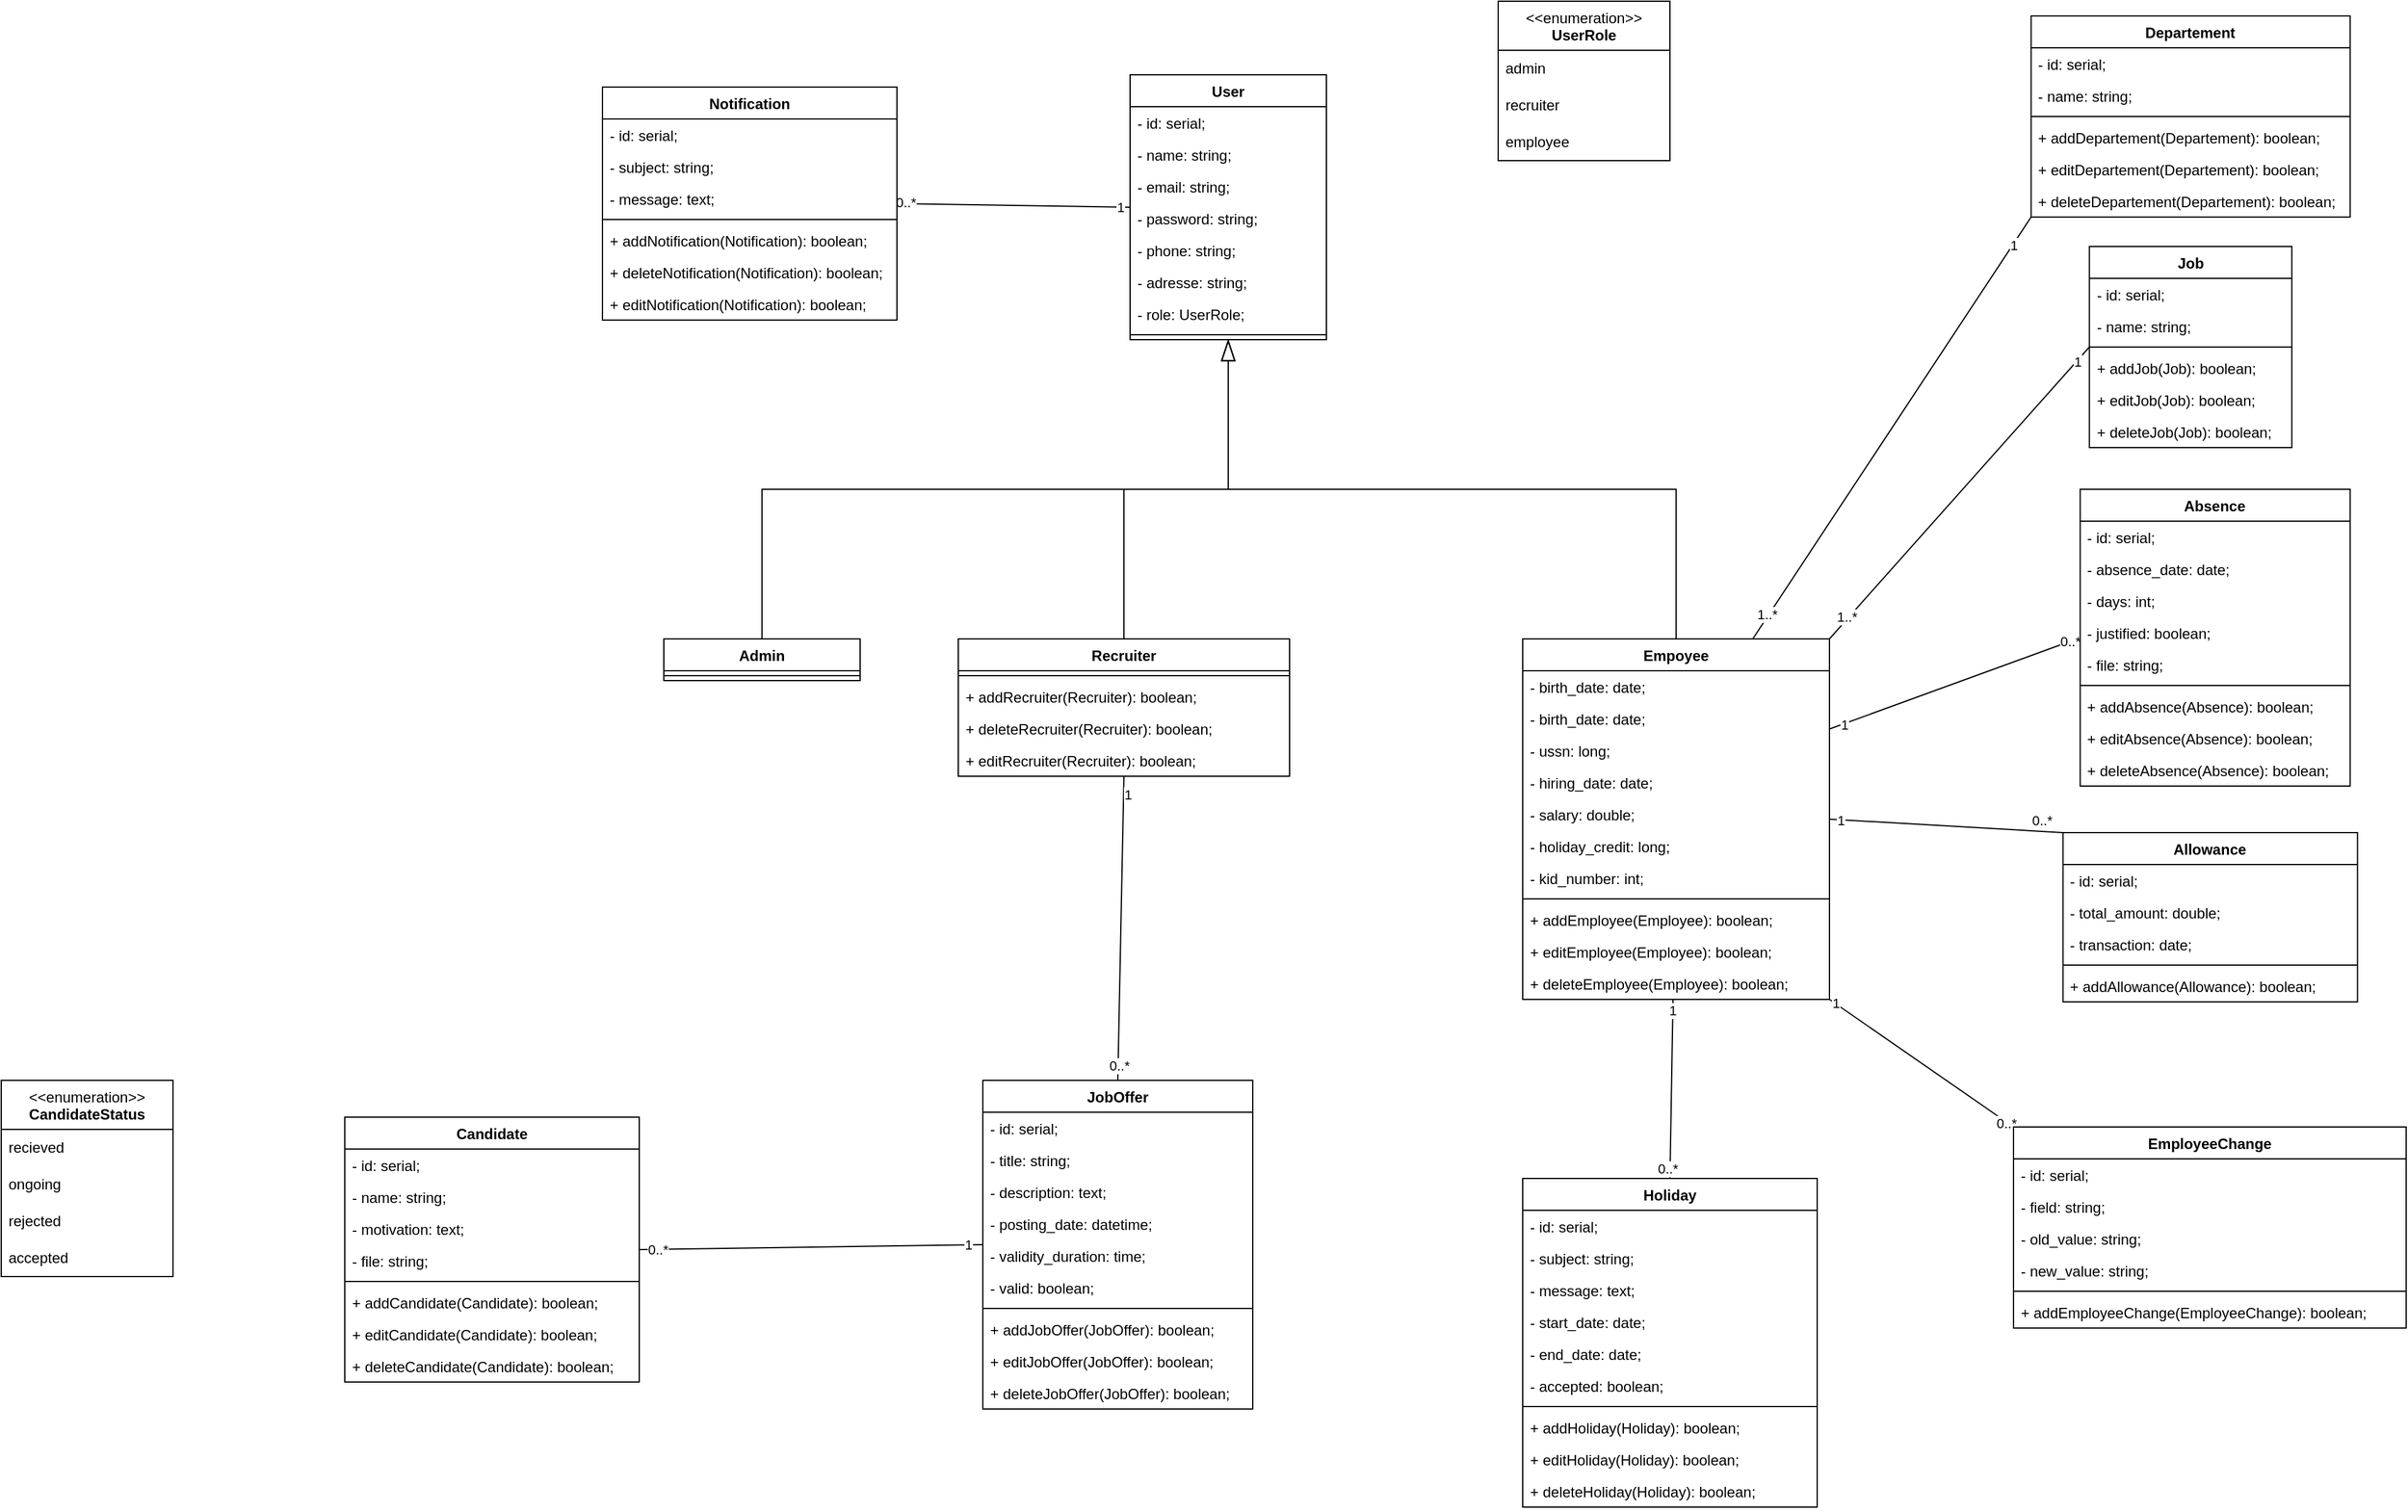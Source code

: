 <mxfile version="24.7.8">
  <diagram id="9-mw-g3pL5hfVhoGyRhZ" name="class">
    <mxGraphModel dx="1877" dy="1790" grid="1" gridSize="10" guides="1" tooltips="1" connect="1" arrows="1" fold="1" page="1" pageScale="1" pageWidth="827" pageHeight="1169" math="0" shadow="0">
      <root>
        <mxCell id="0" />
        <mxCell id="1" parent="0" />
        <mxCell id="aqcplZE7zvFjY9ZqWz8r-35" style="edgeStyle=elbowEdgeStyle;rounded=0;orthogonalLoop=1;jettySize=auto;html=1;exitX=0.5;exitY=0;exitDx=0;exitDy=0;entryX=0.5;entryY=1;entryDx=0;entryDy=0;endArrow=blockThin;endFill=0;endSize=15;elbow=vertical;" parent="1" source="KIa14aP_HqWn0vMDilC4-1" target="aqcplZE7zvFjY9ZqWz8r-14" edge="1">
          <mxGeometry relative="1" as="geometry" />
        </mxCell>
        <mxCell id="KIa14aP_HqWn0vMDilC4-1" value="Empoyee" style="swimlane;fontStyle=1;align=center;verticalAlign=top;childLayout=stackLayout;horizontal=1;startSize=26;horizontalStack=0;resizeParent=1;resizeParentMax=0;resizeLast=0;collapsible=1;marginBottom=0;whiteSpace=wrap;html=1;" parent="1" vertex="1">
          <mxGeometry x="720" y="-520" width="250" height="294" as="geometry">
            <mxRectangle x="720" y="-520" width="90" height="30" as="alternateBounds" />
          </mxGeometry>
        </mxCell>
        <mxCell id="LR7QgMAPZKnLmD0qDS0B-8" value="- birth_date: date;" style="text;strokeColor=none;fillColor=none;align=left;verticalAlign=top;spacingLeft=4;spacingRight=4;overflow=hidden;rotatable=0;points=[[0,0.5],[1,0.5]];portConstraint=eastwest;whiteSpace=wrap;html=1;" parent="KIa14aP_HqWn0vMDilC4-1" vertex="1">
          <mxGeometry y="26" width="250" height="26" as="geometry" />
        </mxCell>
        <mxCell id="aqcplZE7zvFjY9ZqWz8r-60" value="- birth_date: date;" style="text;strokeColor=none;fillColor=none;align=left;verticalAlign=top;spacingLeft=4;spacingRight=4;overflow=hidden;rotatable=0;points=[[0,0.5],[1,0.5]];portConstraint=eastwest;whiteSpace=wrap;html=1;" parent="KIa14aP_HqWn0vMDilC4-1" vertex="1">
          <mxGeometry y="52" width="250" height="26" as="geometry" />
        </mxCell>
        <mxCell id="aqcplZE7zvFjY9ZqWz8r-61" value="- ussn: long;" style="text;strokeColor=none;fillColor=none;align=left;verticalAlign=top;spacingLeft=4;spacingRight=4;overflow=hidden;rotatable=0;points=[[0,0.5],[1,0.5]];portConstraint=eastwest;whiteSpace=wrap;html=1;" parent="KIa14aP_HqWn0vMDilC4-1" vertex="1">
          <mxGeometry y="78" width="250" height="26" as="geometry" />
        </mxCell>
        <mxCell id="aqcplZE7zvFjY9ZqWz8r-62" value="- hiring_date: date;" style="text;strokeColor=none;fillColor=none;align=left;verticalAlign=top;spacingLeft=4;spacingRight=4;overflow=hidden;rotatable=0;points=[[0,0.5],[1,0.5]];portConstraint=eastwest;whiteSpace=wrap;html=1;" parent="KIa14aP_HqWn0vMDilC4-1" vertex="1">
          <mxGeometry y="104" width="250" height="26" as="geometry" />
        </mxCell>
        <mxCell id="aqcplZE7zvFjY9ZqWz8r-86" value="- salary: double;" style="text;strokeColor=none;fillColor=none;align=left;verticalAlign=top;spacingLeft=4;spacingRight=4;overflow=hidden;rotatable=0;points=[[0,0.5],[1,0.5]];portConstraint=eastwest;whiteSpace=wrap;html=1;" parent="KIa14aP_HqWn0vMDilC4-1" vertex="1">
          <mxGeometry y="130" width="250" height="26" as="geometry" />
        </mxCell>
        <mxCell id="aqcplZE7zvFjY9ZqWz8r-113" value="- holiday_credit: long;" style="text;strokeColor=none;fillColor=none;align=left;verticalAlign=top;spacingLeft=4;spacingRight=4;overflow=hidden;rotatable=0;points=[[0,0.5],[1,0.5]];portConstraint=eastwest;whiteSpace=wrap;html=1;" parent="KIa14aP_HqWn0vMDilC4-1" vertex="1">
          <mxGeometry y="156" width="250" height="26" as="geometry" />
        </mxCell>
        <mxCell id="aqcplZE7zvFjY9ZqWz8r-87" value="- kid_number: int;" style="text;strokeColor=none;fillColor=none;align=left;verticalAlign=top;spacingLeft=4;spacingRight=4;overflow=hidden;rotatable=0;points=[[0,0.5],[1,0.5]];portConstraint=eastwest;whiteSpace=wrap;html=1;" parent="KIa14aP_HqWn0vMDilC4-1" vertex="1">
          <mxGeometry y="182" width="250" height="26" as="geometry" />
        </mxCell>
        <mxCell id="KIa14aP_HqWn0vMDilC4-3" value="" style="line;strokeWidth=1;fillColor=none;align=left;verticalAlign=middle;spacingTop=-1;spacingLeft=3;spacingRight=3;rotatable=0;labelPosition=right;points=[];portConstraint=eastwest;strokeColor=inherit;" parent="KIa14aP_HqWn0vMDilC4-1" vertex="1">
          <mxGeometry y="208" width="250" height="8" as="geometry" />
        </mxCell>
        <mxCell id="KIa14aP_HqWn0vMDilC4-4" value="+ addEmployee(Employee): boolean;" style="text;strokeColor=none;fillColor=none;align=left;verticalAlign=top;spacingLeft=4;spacingRight=4;overflow=hidden;rotatable=0;points=[[0,0.5],[1,0.5]];portConstraint=eastwest;whiteSpace=wrap;html=1;" parent="KIa14aP_HqWn0vMDilC4-1" vertex="1">
          <mxGeometry y="216" width="250" height="26" as="geometry" />
        </mxCell>
        <mxCell id="KIa14aP_HqWn0vMDilC4-17" value="+ editEmployee(Employee): boolean;" style="text;strokeColor=none;fillColor=none;align=left;verticalAlign=top;spacingLeft=4;spacingRight=4;overflow=hidden;rotatable=0;points=[[0,0.5],[1,0.5]];portConstraint=eastwest;whiteSpace=wrap;html=1;" parent="KIa14aP_HqWn0vMDilC4-1" vertex="1">
          <mxGeometry y="242" width="250" height="26" as="geometry" />
        </mxCell>
        <mxCell id="KIa14aP_HqWn0vMDilC4-18" value="+ deleteEmployee(Employee): boolean;" style="text;strokeColor=none;fillColor=none;align=left;verticalAlign=top;spacingLeft=4;spacingRight=4;overflow=hidden;rotatable=0;points=[[0,0.5],[1,0.5]];portConstraint=eastwest;whiteSpace=wrap;html=1;" parent="KIa14aP_HqWn0vMDilC4-1" vertex="1">
          <mxGeometry y="268" width="250" height="26" as="geometry" />
        </mxCell>
        <mxCell id="KIa14aP_HqWn0vMDilC4-21" style="rounded=0;orthogonalLoop=1;jettySize=auto;html=1;exitX=0;exitY=0.5;exitDx=0;exitDy=0;entryX=1;entryY=0;entryDx=0;entryDy=0;endArrow=none;endFill=0;" parent="1" source="KIa14aP_HqWn0vMDilC4-5" target="KIa14aP_HqWn0vMDilC4-1" edge="1">
          <mxGeometry relative="1" as="geometry" />
        </mxCell>
        <mxCell id="KIa14aP_HqWn0vMDilC4-27" value="1" style="edgeLabel;html=1;align=center;verticalAlign=middle;resizable=0;points=[];" parent="KIa14aP_HqWn0vMDilC4-21" vertex="1" connectable="0">
          <mxGeometry x="-0.902" relative="1" as="geometry">
            <mxPoint as="offset" />
          </mxGeometry>
        </mxCell>
        <mxCell id="KIa14aP_HqWn0vMDilC4-28" value="1..*" style="edgeLabel;html=1;align=center;verticalAlign=middle;resizable=0;points=[];" parent="KIa14aP_HqWn0vMDilC4-21" vertex="1" connectable="0">
          <mxGeometry x="0.856" y="-2" relative="1" as="geometry">
            <mxPoint as="offset" />
          </mxGeometry>
        </mxCell>
        <mxCell id="KIa14aP_HqWn0vMDilC4-5" value="Job" style="swimlane;fontStyle=1;align=center;verticalAlign=top;childLayout=stackLayout;horizontal=1;startSize=26;horizontalStack=0;resizeParent=1;resizeParentMax=0;resizeLast=0;collapsible=1;marginBottom=0;whiteSpace=wrap;html=1;" parent="1" vertex="1">
          <mxGeometry x="1181.83" y="-840" width="165" height="164" as="geometry">
            <mxRectangle x="1181.83" y="-748" width="60" height="30" as="alternateBounds" />
          </mxGeometry>
        </mxCell>
        <mxCell id="KIa14aP_HqWn0vMDilC4-6" value="- id: serial;" style="text;strokeColor=none;fillColor=none;align=left;verticalAlign=top;spacingLeft=4;spacingRight=4;overflow=hidden;rotatable=0;points=[[0,0.5],[1,0.5]];portConstraint=eastwest;whiteSpace=wrap;html=1;" parent="KIa14aP_HqWn0vMDilC4-5" vertex="1">
          <mxGeometry y="26" width="165" height="26" as="geometry" />
        </mxCell>
        <mxCell id="KIa14aP_HqWn0vMDilC4-16" value="- name: string;" style="text;strokeColor=none;fillColor=none;align=left;verticalAlign=top;spacingLeft=4;spacingRight=4;overflow=hidden;rotatable=0;points=[[0,0.5],[1,0.5]];portConstraint=eastwest;whiteSpace=wrap;html=1;" parent="KIa14aP_HqWn0vMDilC4-5" vertex="1">
          <mxGeometry y="52" width="165" height="26" as="geometry" />
        </mxCell>
        <mxCell id="KIa14aP_HqWn0vMDilC4-7" value="" style="line;strokeWidth=1;fillColor=none;align=left;verticalAlign=middle;spacingTop=-1;spacingLeft=3;spacingRight=3;rotatable=0;labelPosition=right;points=[];portConstraint=eastwest;strokeColor=inherit;" parent="KIa14aP_HqWn0vMDilC4-5" vertex="1">
          <mxGeometry y="78" width="165" height="8" as="geometry" />
        </mxCell>
        <mxCell id="aqcplZE7zvFjY9ZqWz8r-71" value="+ addJob(Job): boolean;" style="text;strokeColor=none;fillColor=none;align=left;verticalAlign=top;spacingLeft=4;spacingRight=4;overflow=hidden;rotatable=0;points=[[0,0.5],[1,0.5]];portConstraint=eastwest;whiteSpace=wrap;html=1;" parent="KIa14aP_HqWn0vMDilC4-5" vertex="1">
          <mxGeometry y="86" width="165" height="26" as="geometry" />
        </mxCell>
        <mxCell id="aqcplZE7zvFjY9ZqWz8r-72" value="+ editJob(Job): boolean;" style="text;strokeColor=none;fillColor=none;align=left;verticalAlign=top;spacingLeft=4;spacingRight=4;overflow=hidden;rotatable=0;points=[[0,0.5],[1,0.5]];portConstraint=eastwest;whiteSpace=wrap;html=1;" parent="KIa14aP_HqWn0vMDilC4-5" vertex="1">
          <mxGeometry y="112" width="165" height="26" as="geometry" />
        </mxCell>
        <mxCell id="aqcplZE7zvFjY9ZqWz8r-73" value="+ deleteJob(Job): boolean;" style="text;strokeColor=none;fillColor=none;align=left;verticalAlign=top;spacingLeft=4;spacingRight=4;overflow=hidden;rotatable=0;points=[[0,0.5],[1,0.5]];portConstraint=eastwest;whiteSpace=wrap;html=1;" parent="KIa14aP_HqWn0vMDilC4-5" vertex="1">
          <mxGeometry y="138" width="165" height="26" as="geometry" />
        </mxCell>
        <mxCell id="KIa14aP_HqWn0vMDilC4-19" style="rounded=0;orthogonalLoop=1;jettySize=auto;html=1;exitX=0;exitY=1;exitDx=0;exitDy=0;entryX=0.75;entryY=0;entryDx=0;entryDy=0;endArrow=none;endFill=0;" parent="1" source="KIa14aP_HqWn0vMDilC4-9" target="KIa14aP_HqWn0vMDilC4-1" edge="1">
          <mxGeometry relative="1" as="geometry" />
        </mxCell>
        <mxCell id="KIa14aP_HqWn0vMDilC4-25" value="1" style="edgeLabel;html=1;align=center;verticalAlign=middle;resizable=0;points=[];" parent="KIa14aP_HqWn0vMDilC4-19" vertex="1" connectable="0">
          <mxGeometry x="-0.871" y="1" relative="1" as="geometry">
            <mxPoint x="-1" as="offset" />
          </mxGeometry>
        </mxCell>
        <mxCell id="KIa14aP_HqWn0vMDilC4-26" value="1..*" style="edgeLabel;html=1;align=center;verticalAlign=middle;resizable=0;points=[];" parent="KIa14aP_HqWn0vMDilC4-19" vertex="1" connectable="0">
          <mxGeometry x="0.885" y="-2" relative="1" as="geometry">
            <mxPoint y="1" as="offset" />
          </mxGeometry>
        </mxCell>
        <mxCell id="KIa14aP_HqWn0vMDilC4-9" value="Departement" style="swimlane;fontStyle=1;align=center;verticalAlign=top;childLayout=stackLayout;horizontal=1;startSize=26;horizontalStack=0;resizeParent=1;resizeParentMax=0;resizeLast=0;collapsible=1;marginBottom=0;whiteSpace=wrap;html=1;" parent="1" vertex="1">
          <mxGeometry x="1134.33" y="-1028" width="260" height="164" as="geometry">
            <mxRectangle x="1134.33" y="-1028" width="110" height="30" as="alternateBounds" />
          </mxGeometry>
        </mxCell>
        <mxCell id="KIa14aP_HqWn0vMDilC4-10" value="- id: serial;" style="text;strokeColor=none;fillColor=none;align=left;verticalAlign=top;spacingLeft=4;spacingRight=4;overflow=hidden;rotatable=0;points=[[0,0.5],[1,0.5]];portConstraint=eastwest;whiteSpace=wrap;html=1;" parent="KIa14aP_HqWn0vMDilC4-9" vertex="1">
          <mxGeometry y="26" width="260" height="26" as="geometry" />
        </mxCell>
        <mxCell id="KIa14aP_HqWn0vMDilC4-15" value="- name: string;" style="text;strokeColor=none;fillColor=none;align=left;verticalAlign=top;spacingLeft=4;spacingRight=4;overflow=hidden;rotatable=0;points=[[0,0.5],[1,0.5]];portConstraint=eastwest;whiteSpace=wrap;html=1;" parent="KIa14aP_HqWn0vMDilC4-9" vertex="1">
          <mxGeometry y="52" width="260" height="26" as="geometry" />
        </mxCell>
        <mxCell id="KIa14aP_HqWn0vMDilC4-11" value="" style="line;strokeWidth=1;fillColor=none;align=left;verticalAlign=middle;spacingTop=-1;spacingLeft=3;spacingRight=3;rotatable=0;labelPosition=right;points=[];portConstraint=eastwest;strokeColor=inherit;" parent="KIa14aP_HqWn0vMDilC4-9" vertex="1">
          <mxGeometry y="78" width="260" height="8" as="geometry" />
        </mxCell>
        <mxCell id="aqcplZE7zvFjY9ZqWz8r-68" value="+ addDepartement(Departement): boolean;" style="text;strokeColor=none;fillColor=none;align=left;verticalAlign=top;spacingLeft=4;spacingRight=4;overflow=hidden;rotatable=0;points=[[0,0.5],[1,0.5]];portConstraint=eastwest;whiteSpace=wrap;html=1;" parent="KIa14aP_HqWn0vMDilC4-9" vertex="1">
          <mxGeometry y="86" width="260" height="26" as="geometry" />
        </mxCell>
        <mxCell id="aqcplZE7zvFjY9ZqWz8r-69" value="+ editDepartement(Departement): boolean;" style="text;strokeColor=none;fillColor=none;align=left;verticalAlign=top;spacingLeft=4;spacingRight=4;overflow=hidden;rotatable=0;points=[[0,0.5],[1,0.5]];portConstraint=eastwest;whiteSpace=wrap;html=1;" parent="KIa14aP_HqWn0vMDilC4-9" vertex="1">
          <mxGeometry y="112" width="260" height="26" as="geometry" />
        </mxCell>
        <mxCell id="aqcplZE7zvFjY9ZqWz8r-70" value="+ deleteDepartement(Departement): boolean;" style="text;strokeColor=none;fillColor=none;align=left;verticalAlign=top;spacingLeft=4;spacingRight=4;overflow=hidden;rotatable=0;points=[[0,0.5],[1,0.5]];portConstraint=eastwest;whiteSpace=wrap;html=1;" parent="KIa14aP_HqWn0vMDilC4-9" vertex="1">
          <mxGeometry y="138" width="260" height="26" as="geometry" />
        </mxCell>
        <mxCell id="aqcplZE7zvFjY9ZqWz8r-14" value="User" style="swimlane;fontStyle=1;align=center;verticalAlign=top;childLayout=stackLayout;horizontal=1;startSize=26;horizontalStack=0;resizeParent=1;resizeParentMax=0;resizeLast=0;collapsible=1;marginBottom=0;whiteSpace=wrap;html=1;" parent="1" vertex="1">
          <mxGeometry x="400" y="-980" width="160" height="216" as="geometry">
            <mxRectangle x="400" y="-980" width="70" height="30" as="alternateBounds" />
          </mxGeometry>
        </mxCell>
        <mxCell id="aqcplZE7zvFjY9ZqWz8r-15" value="- id: serial;" style="text;strokeColor=none;fillColor=none;align=left;verticalAlign=top;spacingLeft=4;spacingRight=4;overflow=hidden;rotatable=0;points=[[0,0.5],[1,0.5]];portConstraint=eastwest;whiteSpace=wrap;html=1;" parent="aqcplZE7zvFjY9ZqWz8r-14" vertex="1">
          <mxGeometry y="26" width="160" height="26" as="geometry" />
        </mxCell>
        <mxCell id="aqcplZE7zvFjY9ZqWz8r-18" value="- name: string;" style="text;strokeColor=none;fillColor=none;align=left;verticalAlign=top;spacingLeft=4;spacingRight=4;overflow=hidden;rotatable=0;points=[[0,0.5],[1,0.5]];portConstraint=eastwest;whiteSpace=wrap;html=1;" parent="aqcplZE7zvFjY9ZqWz8r-14" vertex="1">
          <mxGeometry y="52" width="160" height="26" as="geometry" />
        </mxCell>
        <mxCell id="aqcplZE7zvFjY9ZqWz8r-19" value="- email: string;" style="text;strokeColor=none;fillColor=none;align=left;verticalAlign=top;spacingLeft=4;spacingRight=4;overflow=hidden;rotatable=0;points=[[0,0.5],[1,0.5]];portConstraint=eastwest;whiteSpace=wrap;html=1;" parent="aqcplZE7zvFjY9ZqWz8r-14" vertex="1">
          <mxGeometry y="78" width="160" height="26" as="geometry" />
        </mxCell>
        <mxCell id="aqcplZE7zvFjY9ZqWz8r-20" value="- password: string;" style="text;strokeColor=none;fillColor=none;align=left;verticalAlign=top;spacingLeft=4;spacingRight=4;overflow=hidden;rotatable=0;points=[[0,0.5],[1,0.5]];portConstraint=eastwest;whiteSpace=wrap;html=1;" parent="aqcplZE7zvFjY9ZqWz8r-14" vertex="1">
          <mxGeometry y="104" width="160" height="26" as="geometry" />
        </mxCell>
        <mxCell id="aqcplZE7zvFjY9ZqWz8r-21" value="- phone: string;" style="text;strokeColor=none;fillColor=none;align=left;verticalAlign=top;spacingLeft=4;spacingRight=4;overflow=hidden;rotatable=0;points=[[0,0.5],[1,0.5]];portConstraint=eastwest;whiteSpace=wrap;html=1;" parent="aqcplZE7zvFjY9ZqWz8r-14" vertex="1">
          <mxGeometry y="130" width="160" height="26" as="geometry" />
        </mxCell>
        <mxCell id="aqcplZE7zvFjY9ZqWz8r-22" value="- adresse: string;" style="text;strokeColor=none;fillColor=none;align=left;verticalAlign=top;spacingLeft=4;spacingRight=4;overflow=hidden;rotatable=0;points=[[0,0.5],[1,0.5]];portConstraint=eastwest;whiteSpace=wrap;html=1;" parent="aqcplZE7zvFjY9ZqWz8r-14" vertex="1">
          <mxGeometry y="156" width="160" height="26" as="geometry" />
        </mxCell>
        <mxCell id="aqcplZE7zvFjY9ZqWz8r-96" value="- role: UserRole;" style="text;strokeColor=none;fillColor=none;align=left;verticalAlign=top;spacingLeft=4;spacingRight=4;overflow=hidden;rotatable=0;points=[[0,0.5],[1,0.5]];portConstraint=eastwest;whiteSpace=wrap;html=1;" parent="aqcplZE7zvFjY9ZqWz8r-14" vertex="1">
          <mxGeometry y="182" width="160" height="26" as="geometry" />
        </mxCell>
        <mxCell id="aqcplZE7zvFjY9ZqWz8r-16" value="" style="line;strokeWidth=1;fillColor=none;align=left;verticalAlign=middle;spacingTop=-1;spacingLeft=3;spacingRight=3;rotatable=0;labelPosition=right;points=[];portConstraint=eastwest;strokeColor=inherit;" parent="aqcplZE7zvFjY9ZqWz8r-14" vertex="1">
          <mxGeometry y="208" width="160" height="8" as="geometry" />
        </mxCell>
        <mxCell id="aqcplZE7zvFjY9ZqWz8r-32" style="edgeStyle=elbowEdgeStyle;rounded=0;orthogonalLoop=1;jettySize=auto;html=1;exitX=0.5;exitY=0;exitDx=0;exitDy=0;entryX=0.5;entryY=1;entryDx=0;entryDy=0;endArrow=blockThin;endFill=0;endSize=15;elbow=vertical;" parent="1" source="aqcplZE7zvFjY9ZqWz8r-24" target="aqcplZE7zvFjY9ZqWz8r-14" edge="1">
          <mxGeometry relative="1" as="geometry" />
        </mxCell>
        <mxCell id="aqcplZE7zvFjY9ZqWz8r-24" value="Admin" style="swimlane;fontStyle=1;align=center;verticalAlign=top;childLayout=stackLayout;horizontal=1;startSize=26;horizontalStack=0;resizeParent=1;resizeParentMax=0;resizeLast=0;collapsible=1;marginBottom=0;whiteSpace=wrap;html=1;" parent="1" vertex="1">
          <mxGeometry x="20" y="-520" width="160" height="34" as="geometry">
            <mxRectangle x="20" y="-520" width="90" height="30" as="alternateBounds" />
          </mxGeometry>
        </mxCell>
        <mxCell id="aqcplZE7zvFjY9ZqWz8r-26" value="" style="line;strokeWidth=1;fillColor=none;align=left;verticalAlign=middle;spacingTop=-1;spacingLeft=3;spacingRight=3;rotatable=0;labelPosition=right;points=[];portConstraint=eastwest;strokeColor=inherit;" parent="aqcplZE7zvFjY9ZqWz8r-24" vertex="1">
          <mxGeometry y="26" width="160" height="8" as="geometry" />
        </mxCell>
        <mxCell id="aqcplZE7zvFjY9ZqWz8r-34" style="edgeStyle=elbowEdgeStyle;rounded=0;orthogonalLoop=1;jettySize=auto;html=1;exitX=0.5;exitY=0;exitDx=0;exitDy=0;entryX=0.5;entryY=1;entryDx=0;entryDy=0;endArrow=blockThin;endFill=0;endSize=15;elbow=vertical;" parent="1" source="aqcplZE7zvFjY9ZqWz8r-28" target="aqcplZE7zvFjY9ZqWz8r-14" edge="1">
          <mxGeometry relative="1" as="geometry" />
        </mxCell>
        <mxCell id="aqcplZE7zvFjY9ZqWz8r-28" value="Recruiter" style="swimlane;fontStyle=1;align=center;verticalAlign=top;childLayout=stackLayout;horizontal=1;startSize=26;horizontalStack=0;resizeParent=1;resizeParentMax=0;resizeLast=0;collapsible=1;marginBottom=0;whiteSpace=wrap;html=1;" parent="1" vertex="1">
          <mxGeometry x="260" y="-520" width="270" height="112" as="geometry">
            <mxRectangle x="310" y="-520" width="90" height="30" as="alternateBounds" />
          </mxGeometry>
        </mxCell>
        <mxCell id="aqcplZE7zvFjY9ZqWz8r-30" value="" style="line;strokeWidth=1;fillColor=none;align=left;verticalAlign=middle;spacingTop=-1;spacingLeft=3;spacingRight=3;rotatable=0;labelPosition=right;points=[];portConstraint=eastwest;strokeColor=inherit;" parent="aqcplZE7zvFjY9ZqWz8r-28" vertex="1">
          <mxGeometry y="26" width="270" height="8" as="geometry" />
        </mxCell>
        <mxCell id="aqcplZE7zvFjY9ZqWz8r-88" value="+ addRecruiter(Recruiter): boolean;" style="text;strokeColor=none;fillColor=none;align=left;verticalAlign=top;spacingLeft=4;spacingRight=4;overflow=hidden;rotatable=0;points=[[0,0.5],[1,0.5]];portConstraint=eastwest;whiteSpace=wrap;html=1;" parent="aqcplZE7zvFjY9ZqWz8r-28" vertex="1">
          <mxGeometry y="34" width="270" height="26" as="geometry" />
        </mxCell>
        <mxCell id="aqcplZE7zvFjY9ZqWz8r-90" value="+ deleteRecruiter(Recruiter): boolean;" style="text;strokeColor=none;fillColor=none;align=left;verticalAlign=top;spacingLeft=4;spacingRight=4;overflow=hidden;rotatable=0;points=[[0,0.5],[1,0.5]];portConstraint=eastwest;whiteSpace=wrap;html=1;" parent="aqcplZE7zvFjY9ZqWz8r-28" vertex="1">
          <mxGeometry y="60" width="270" height="26" as="geometry" />
        </mxCell>
        <mxCell id="aqcplZE7zvFjY9ZqWz8r-89" value="+ editRecruiter(Recruiter): boolean;" style="text;strokeColor=none;fillColor=none;align=left;verticalAlign=top;spacingLeft=4;spacingRight=4;overflow=hidden;rotatable=0;points=[[0,0.5],[1,0.5]];portConstraint=eastwest;whiteSpace=wrap;html=1;" parent="aqcplZE7zvFjY9ZqWz8r-28" vertex="1">
          <mxGeometry y="86" width="270" height="26" as="geometry" />
        </mxCell>
        <mxCell id="aUC55SV5JztSzJQxkfsq-29" style="rounded=0;orthogonalLoop=1;jettySize=auto;html=1;exitX=0.5;exitY=0;exitDx=0;exitDy=0;entryX=0.5;entryY=1;entryDx=0;entryDy=0;endArrow=none;endFill=0;" parent="1" source="aqcplZE7zvFjY9ZqWz8r-36" target="aqcplZE7zvFjY9ZqWz8r-28" edge="1">
          <mxGeometry relative="1" as="geometry" />
        </mxCell>
        <mxCell id="aUC55SV5JztSzJQxkfsq-30" value="1" style="edgeLabel;html=1;align=center;verticalAlign=middle;resizable=0;points=[];" parent="aUC55SV5JztSzJQxkfsq-29" vertex="1" connectable="0">
          <mxGeometry x="0.877" y="-3" relative="1" as="geometry">
            <mxPoint as="offset" />
          </mxGeometry>
        </mxCell>
        <mxCell id="aUC55SV5JztSzJQxkfsq-31" value="0..*" style="edgeLabel;html=1;align=center;verticalAlign=middle;resizable=0;points=[];" parent="aUC55SV5JztSzJQxkfsq-29" vertex="1" connectable="0">
          <mxGeometry x="-0.9" relative="1" as="geometry">
            <mxPoint as="offset" />
          </mxGeometry>
        </mxCell>
        <mxCell id="aqcplZE7zvFjY9ZqWz8r-36" value="JobOffer" style="swimlane;fontStyle=1;align=center;verticalAlign=top;childLayout=stackLayout;horizontal=1;startSize=26;horizontalStack=0;resizeParent=1;resizeParentMax=0;resizeLast=0;collapsible=1;marginBottom=0;whiteSpace=wrap;html=1;" parent="1" vertex="1">
          <mxGeometry x="280" y="-160" width="220" height="268" as="geometry">
            <mxRectangle x="280" y="-160" width="90" height="30" as="alternateBounds" />
          </mxGeometry>
        </mxCell>
        <mxCell id="aqcplZE7zvFjY9ZqWz8r-37" value="- id: serial;" style="text;strokeColor=none;fillColor=none;align=left;verticalAlign=top;spacingLeft=4;spacingRight=4;overflow=hidden;rotatable=0;points=[[0,0.5],[1,0.5]];portConstraint=eastwest;whiteSpace=wrap;html=1;" parent="aqcplZE7zvFjY9ZqWz8r-36" vertex="1">
          <mxGeometry y="26" width="220" height="26" as="geometry" />
        </mxCell>
        <mxCell id="aqcplZE7zvFjY9ZqWz8r-74" value="- title: string;" style="text;strokeColor=none;fillColor=none;align=left;verticalAlign=top;spacingLeft=4;spacingRight=4;overflow=hidden;rotatable=0;points=[[0,0.5],[1,0.5]];portConstraint=eastwest;whiteSpace=wrap;html=1;" parent="aqcplZE7zvFjY9ZqWz8r-36" vertex="1">
          <mxGeometry y="52" width="220" height="26" as="geometry" />
        </mxCell>
        <mxCell id="aqcplZE7zvFjY9ZqWz8r-75" value="- description: text;" style="text;strokeColor=none;fillColor=none;align=left;verticalAlign=top;spacingLeft=4;spacingRight=4;overflow=hidden;rotatable=0;points=[[0,0.5],[1,0.5]];portConstraint=eastwest;whiteSpace=wrap;html=1;" parent="aqcplZE7zvFjY9ZqWz8r-36" vertex="1">
          <mxGeometry y="78" width="220" height="26" as="geometry" />
        </mxCell>
        <mxCell id="aqcplZE7zvFjY9ZqWz8r-76" value="- posting_date: datetime;" style="text;strokeColor=none;fillColor=none;align=left;verticalAlign=top;spacingLeft=4;spacingRight=4;overflow=hidden;rotatable=0;points=[[0,0.5],[1,0.5]];portConstraint=eastwest;whiteSpace=wrap;html=1;" parent="aqcplZE7zvFjY9ZqWz8r-36" vertex="1">
          <mxGeometry y="104" width="220" height="26" as="geometry" />
        </mxCell>
        <mxCell id="aqcplZE7zvFjY9ZqWz8r-77" value="- validity_duration: time;" style="text;strokeColor=none;fillColor=none;align=left;verticalAlign=top;spacingLeft=4;spacingRight=4;overflow=hidden;rotatable=0;points=[[0,0.5],[1,0.5]];portConstraint=eastwest;whiteSpace=wrap;html=1;" parent="aqcplZE7zvFjY9ZqWz8r-36" vertex="1">
          <mxGeometry y="130" width="220" height="26" as="geometry" />
        </mxCell>
        <mxCell id="aqcplZE7zvFjY9ZqWz8r-78" value="- valid: boolean;" style="text;strokeColor=none;fillColor=none;align=left;verticalAlign=top;spacingLeft=4;spacingRight=4;overflow=hidden;rotatable=0;points=[[0,0.5],[1,0.5]];portConstraint=eastwest;whiteSpace=wrap;html=1;" parent="aqcplZE7zvFjY9ZqWz8r-36" vertex="1">
          <mxGeometry y="156" width="220" height="26" as="geometry" />
        </mxCell>
        <mxCell id="aqcplZE7zvFjY9ZqWz8r-38" value="" style="line;strokeWidth=1;fillColor=none;align=left;verticalAlign=middle;spacingTop=-1;spacingLeft=3;spacingRight=3;rotatable=0;labelPosition=right;points=[];portConstraint=eastwest;strokeColor=inherit;" parent="aqcplZE7zvFjY9ZqWz8r-36" vertex="1">
          <mxGeometry y="182" width="220" height="8" as="geometry" />
        </mxCell>
        <mxCell id="aqcplZE7zvFjY9ZqWz8r-79" value="+ addJobOffer(JobOffer): boolean;" style="text;strokeColor=none;fillColor=none;align=left;verticalAlign=top;spacingLeft=4;spacingRight=4;overflow=hidden;rotatable=0;points=[[0,0.5],[1,0.5]];portConstraint=eastwest;whiteSpace=wrap;html=1;" parent="aqcplZE7zvFjY9ZqWz8r-36" vertex="1">
          <mxGeometry y="190" width="220" height="26" as="geometry" />
        </mxCell>
        <mxCell id="aqcplZE7zvFjY9ZqWz8r-81" value="+ editJobOffer(JobOffer): boolean;" style="text;strokeColor=none;fillColor=none;align=left;verticalAlign=top;spacingLeft=4;spacingRight=4;overflow=hidden;rotatable=0;points=[[0,0.5],[1,0.5]];portConstraint=eastwest;whiteSpace=wrap;html=1;" parent="aqcplZE7zvFjY9ZqWz8r-36" vertex="1">
          <mxGeometry y="216" width="220" height="26" as="geometry" />
        </mxCell>
        <mxCell id="aqcplZE7zvFjY9ZqWz8r-80" value="+ deleteJobOffer(JobOffer): boolean;" style="text;strokeColor=none;fillColor=none;align=left;verticalAlign=top;spacingLeft=4;spacingRight=4;overflow=hidden;rotatable=0;points=[[0,0.5],[1,0.5]];portConstraint=eastwest;whiteSpace=wrap;html=1;" parent="aqcplZE7zvFjY9ZqWz8r-36" vertex="1">
          <mxGeometry y="242" width="220" height="26" as="geometry" />
        </mxCell>
        <mxCell id="aUC55SV5JztSzJQxkfsq-26" style="rounded=0;orthogonalLoop=1;jettySize=auto;html=1;exitX=1;exitY=0.5;exitDx=0;exitDy=0;entryX=0;entryY=0.5;entryDx=0;entryDy=0;endArrow=none;endFill=0;" parent="1" source="aqcplZE7zvFjY9ZqWz8r-40" target="aqcplZE7zvFjY9ZqWz8r-36" edge="1">
          <mxGeometry relative="1" as="geometry" />
        </mxCell>
        <mxCell id="aUC55SV5JztSzJQxkfsq-27" value="0..*" style="edgeLabel;html=1;align=center;verticalAlign=middle;resizable=0;points=[];" parent="aUC55SV5JztSzJQxkfsq-26" vertex="1" connectable="0">
          <mxGeometry x="-0.895" relative="1" as="geometry">
            <mxPoint as="offset" />
          </mxGeometry>
        </mxCell>
        <mxCell id="aUC55SV5JztSzJQxkfsq-28" value="1" style="edgeLabel;html=1;align=center;verticalAlign=middle;resizable=0;points=[];" parent="aUC55SV5JztSzJQxkfsq-26" vertex="1" connectable="0">
          <mxGeometry x="0.915" relative="1" as="geometry">
            <mxPoint as="offset" />
          </mxGeometry>
        </mxCell>
        <mxCell id="aqcplZE7zvFjY9ZqWz8r-40" value="Candidate" style="swimlane;fontStyle=1;align=center;verticalAlign=top;childLayout=stackLayout;horizontal=1;startSize=26;horizontalStack=0;resizeParent=1;resizeParentMax=0;resizeLast=0;collapsible=1;marginBottom=0;whiteSpace=wrap;html=1;" parent="1" vertex="1">
          <mxGeometry x="-240" y="-130" width="240" height="216" as="geometry">
            <mxRectangle x="-240" y="-160" width="100" height="30" as="alternateBounds" />
          </mxGeometry>
        </mxCell>
        <mxCell id="aqcplZE7zvFjY9ZqWz8r-41" value="- id: serial;" style="text;strokeColor=none;fillColor=none;align=left;verticalAlign=top;spacingLeft=4;spacingRight=4;overflow=hidden;rotatable=0;points=[[0,0.5],[1,0.5]];portConstraint=eastwest;whiteSpace=wrap;html=1;" parent="aqcplZE7zvFjY9ZqWz8r-40" vertex="1">
          <mxGeometry y="26" width="240" height="26" as="geometry" />
        </mxCell>
        <mxCell id="aqcplZE7zvFjY9ZqWz8r-107" value="- name: string;" style="text;strokeColor=none;fillColor=none;align=left;verticalAlign=top;spacingLeft=4;spacingRight=4;overflow=hidden;rotatable=0;points=[[0,0.5],[1,0.5]];portConstraint=eastwest;whiteSpace=wrap;html=1;" parent="aqcplZE7zvFjY9ZqWz8r-40" vertex="1">
          <mxGeometry y="52" width="240" height="26" as="geometry" />
        </mxCell>
        <mxCell id="aqcplZE7zvFjY9ZqWz8r-105" value="- motivation: text;" style="text;strokeColor=none;fillColor=none;align=left;verticalAlign=top;spacingLeft=4;spacingRight=4;overflow=hidden;rotatable=0;points=[[0,0.5],[1,0.5]];portConstraint=eastwest;whiteSpace=wrap;html=1;" parent="aqcplZE7zvFjY9ZqWz8r-40" vertex="1">
          <mxGeometry y="78" width="240" height="26" as="geometry" />
        </mxCell>
        <mxCell id="aqcplZE7zvFjY9ZqWz8r-108" value="- file: string;" style="text;strokeColor=none;fillColor=none;align=left;verticalAlign=top;spacingLeft=4;spacingRight=4;overflow=hidden;rotatable=0;points=[[0,0.5],[1,0.5]];portConstraint=eastwest;whiteSpace=wrap;html=1;" parent="aqcplZE7zvFjY9ZqWz8r-40" vertex="1">
          <mxGeometry y="104" width="240" height="26" as="geometry" />
        </mxCell>
        <mxCell id="aqcplZE7zvFjY9ZqWz8r-42" value="" style="line;strokeWidth=1;fillColor=none;align=left;verticalAlign=middle;spacingTop=-1;spacingLeft=3;spacingRight=3;rotatable=0;labelPosition=right;points=[];portConstraint=eastwest;strokeColor=inherit;" parent="aqcplZE7zvFjY9ZqWz8r-40" vertex="1">
          <mxGeometry y="130" width="240" height="8" as="geometry" />
        </mxCell>
        <mxCell id="aqcplZE7zvFjY9ZqWz8r-82" value="+ addCandidate(Candidate): boolean;" style="text;strokeColor=none;fillColor=none;align=left;verticalAlign=top;spacingLeft=4;spacingRight=4;overflow=hidden;rotatable=0;points=[[0,0.5],[1,0.5]];portConstraint=eastwest;whiteSpace=wrap;html=1;" parent="aqcplZE7zvFjY9ZqWz8r-40" vertex="1">
          <mxGeometry y="138" width="240" height="26" as="geometry" />
        </mxCell>
        <mxCell id="aqcplZE7zvFjY9ZqWz8r-83" value="+ editCandidate(Candidate): boolean;" style="text;strokeColor=none;fillColor=none;align=left;verticalAlign=top;spacingLeft=4;spacingRight=4;overflow=hidden;rotatable=0;points=[[0,0.5],[1,0.5]];portConstraint=eastwest;whiteSpace=wrap;html=1;" parent="aqcplZE7zvFjY9ZqWz8r-40" vertex="1">
          <mxGeometry y="164" width="240" height="26" as="geometry" />
        </mxCell>
        <mxCell id="aqcplZE7zvFjY9ZqWz8r-84" value="+ deleteCandidate(Candidate): boolean;" style="text;strokeColor=none;fillColor=none;align=left;verticalAlign=top;spacingLeft=4;spacingRight=4;overflow=hidden;rotatable=0;points=[[0,0.5],[1,0.5]];portConstraint=eastwest;whiteSpace=wrap;html=1;" parent="aqcplZE7zvFjY9ZqWz8r-40" vertex="1">
          <mxGeometry y="190" width="240" height="26" as="geometry" />
        </mxCell>
        <mxCell id="aUC55SV5JztSzJQxkfsq-16" style="rounded=0;orthogonalLoop=1;jettySize=auto;html=1;exitX=0;exitY=0;exitDx=0;exitDy=0;entryX=1;entryY=0.5;entryDx=0;entryDy=0;endArrow=none;endFill=0;" parent="1" source="aqcplZE7zvFjY9ZqWz8r-44" target="KIa14aP_HqWn0vMDilC4-1" edge="1">
          <mxGeometry relative="1" as="geometry" />
        </mxCell>
        <mxCell id="aUC55SV5JztSzJQxkfsq-17" value="1" style="edgeLabel;html=1;align=center;verticalAlign=middle;resizable=0;points=[];" parent="aUC55SV5JztSzJQxkfsq-16" vertex="1" connectable="0">
          <mxGeometry x="0.905" relative="1" as="geometry">
            <mxPoint as="offset" />
          </mxGeometry>
        </mxCell>
        <mxCell id="aUC55SV5JztSzJQxkfsq-18" value="0..*" style="edgeLabel;html=1;align=center;verticalAlign=middle;resizable=0;points=[];" parent="aUC55SV5JztSzJQxkfsq-16" vertex="1" connectable="0">
          <mxGeometry x="-0.932" relative="1" as="geometry">
            <mxPoint x="-11" y="-10" as="offset" />
          </mxGeometry>
        </mxCell>
        <mxCell id="aqcplZE7zvFjY9ZqWz8r-44" value="Allowance" style="swimlane;fontStyle=1;align=center;verticalAlign=top;childLayout=stackLayout;horizontal=1;startSize=26;horizontalStack=0;resizeParent=1;resizeParentMax=0;resizeLast=0;collapsible=1;marginBottom=0;whiteSpace=wrap;html=1;rounded=0;shadow=0;glass=0;swimlaneLine=1;" parent="1" vertex="1">
          <mxGeometry x="1160.33" y="-362" width="240" height="138" as="geometry">
            <mxRectangle x="1164.33" y="-200" width="100" height="30" as="alternateBounds" />
          </mxGeometry>
        </mxCell>
        <mxCell id="aqcplZE7zvFjY9ZqWz8r-45" value="- id: serial;" style="text;strokeColor=none;fillColor=none;align=left;verticalAlign=top;spacingLeft=4;spacingRight=4;overflow=hidden;rotatable=0;points=[[0,0.5],[1,0.5]];portConstraint=eastwest;whiteSpace=wrap;html=1;" parent="aqcplZE7zvFjY9ZqWz8r-44" vertex="1">
          <mxGeometry y="26" width="240" height="26" as="geometry" />
        </mxCell>
        <mxCell id="aqcplZE7zvFjY9ZqWz8r-119" value="- total_amount: double;" style="text;strokeColor=none;fillColor=none;align=left;verticalAlign=top;spacingLeft=4;spacingRight=4;overflow=hidden;rotatable=0;points=[[0,0.5],[1,0.5]];portConstraint=eastwest;whiteSpace=wrap;html=1;" parent="aqcplZE7zvFjY9ZqWz8r-44" vertex="1">
          <mxGeometry y="52" width="240" height="26" as="geometry" />
        </mxCell>
        <mxCell id="aUC55SV5JztSzJQxkfsq-19" value="- transaction: date;" style="text;strokeColor=none;fillColor=none;align=left;verticalAlign=top;spacingLeft=4;spacingRight=4;overflow=hidden;rotatable=0;points=[[0,0.5],[1,0.5]];portConstraint=eastwest;whiteSpace=wrap;html=1;" parent="aqcplZE7zvFjY9ZqWz8r-44" vertex="1">
          <mxGeometry y="78" width="240" height="26" as="geometry" />
        </mxCell>
        <mxCell id="aqcplZE7zvFjY9ZqWz8r-46" value="" style="line;strokeWidth=1;fillColor=none;align=left;verticalAlign=middle;spacingTop=-1;spacingLeft=3;spacingRight=3;rotatable=0;labelPosition=right;points=[];portConstraint=eastwest;strokeColor=inherit;" parent="aqcplZE7zvFjY9ZqWz8r-44" vertex="1">
          <mxGeometry y="104" width="240" height="8" as="geometry" />
        </mxCell>
        <mxCell id="aUC55SV5JztSzJQxkfsq-4" value="+ addAllowance(Allowance): boolean;" style="text;strokeColor=none;fillColor=none;align=left;verticalAlign=top;spacingLeft=4;spacingRight=4;overflow=hidden;rotatable=0;points=[[0,0.5],[1,0.5]];portConstraint=eastwest;whiteSpace=wrap;html=1;" parent="aqcplZE7zvFjY9ZqWz8r-44" vertex="1">
          <mxGeometry y="112" width="240" height="26" as="geometry" />
        </mxCell>
        <mxCell id="aUC55SV5JztSzJQxkfsq-13" style="rounded=0;orthogonalLoop=1;jettySize=auto;html=1;exitX=0;exitY=0.5;exitDx=0;exitDy=0;entryX=1;entryY=0.25;entryDx=0;entryDy=0;endArrow=none;endFill=0;" parent="1" source="aqcplZE7zvFjY9ZqWz8r-48" target="KIa14aP_HqWn0vMDilC4-1" edge="1">
          <mxGeometry relative="1" as="geometry" />
        </mxCell>
        <mxCell id="aUC55SV5JztSzJQxkfsq-14" value="1" style="edgeLabel;html=1;align=center;verticalAlign=middle;resizable=0;points=[];" parent="aUC55SV5JztSzJQxkfsq-13" vertex="1" connectable="0">
          <mxGeometry x="0.888" relative="1" as="geometry">
            <mxPoint as="offset" />
          </mxGeometry>
        </mxCell>
        <mxCell id="aUC55SV5JztSzJQxkfsq-15" value="0..*" style="edgeLabel;html=1;align=center;verticalAlign=middle;resizable=0;points=[];" parent="aUC55SV5JztSzJQxkfsq-13" vertex="1" connectable="0">
          <mxGeometry x="-0.915" relative="1" as="geometry">
            <mxPoint as="offset" />
          </mxGeometry>
        </mxCell>
        <mxCell id="aqcplZE7zvFjY9ZqWz8r-48" value="Absence" style="swimlane;fontStyle=1;align=center;verticalAlign=top;childLayout=stackLayout;horizontal=1;startSize=26;horizontalStack=0;resizeParent=1;resizeParentMax=0;resizeLast=0;collapsible=1;marginBottom=0;whiteSpace=wrap;html=1;" parent="1" vertex="1">
          <mxGeometry x="1174.33" y="-642" width="220" height="242" as="geometry">
            <mxRectangle x="1174.33" y="-520" width="100" height="30" as="alternateBounds" />
          </mxGeometry>
        </mxCell>
        <mxCell id="aqcplZE7zvFjY9ZqWz8r-49" value="- id: serial;" style="text;strokeColor=none;fillColor=none;align=left;verticalAlign=top;spacingLeft=4;spacingRight=4;overflow=hidden;rotatable=0;points=[[0,0.5],[1,0.5]];portConstraint=eastwest;whiteSpace=wrap;html=1;" parent="aqcplZE7zvFjY9ZqWz8r-48" vertex="1">
          <mxGeometry y="26" width="220" height="26" as="geometry" />
        </mxCell>
        <mxCell id="aqcplZE7zvFjY9ZqWz8r-120" value="- absence_date: date;" style="text;strokeColor=none;fillColor=none;align=left;verticalAlign=top;spacingLeft=4;spacingRight=4;overflow=hidden;rotatable=0;points=[[0,0.5],[1,0.5]];portConstraint=eastwest;whiteSpace=wrap;html=1;" parent="aqcplZE7zvFjY9ZqWz8r-48" vertex="1">
          <mxGeometry y="52" width="220" height="26" as="geometry" />
        </mxCell>
        <mxCell id="aqcplZE7zvFjY9ZqWz8r-115" value="- days: int;" style="text;strokeColor=none;fillColor=none;align=left;verticalAlign=top;spacingLeft=4;spacingRight=4;overflow=hidden;rotatable=0;points=[[0,0.5],[1,0.5]];portConstraint=eastwest;whiteSpace=wrap;html=1;" parent="aqcplZE7zvFjY9ZqWz8r-48" vertex="1">
          <mxGeometry y="78" width="220" height="26" as="geometry" />
        </mxCell>
        <mxCell id="aqcplZE7zvFjY9ZqWz8r-117" value="- justified: boolean;" style="text;strokeColor=none;fillColor=none;align=left;verticalAlign=top;spacingLeft=4;spacingRight=4;overflow=hidden;rotatable=0;points=[[0,0.5],[1,0.5]];portConstraint=eastwest;whiteSpace=wrap;html=1;" parent="aqcplZE7zvFjY9ZqWz8r-48" vertex="1">
          <mxGeometry y="104" width="220" height="26" as="geometry" />
        </mxCell>
        <mxCell id="aqcplZE7zvFjY9ZqWz8r-118" value="- file: string;" style="text;strokeColor=none;fillColor=none;align=left;verticalAlign=top;spacingLeft=4;spacingRight=4;overflow=hidden;rotatable=0;points=[[0,0.5],[1,0.5]];portConstraint=eastwest;whiteSpace=wrap;html=1;" parent="aqcplZE7zvFjY9ZqWz8r-48" vertex="1">
          <mxGeometry y="130" width="220" height="26" as="geometry" />
        </mxCell>
        <mxCell id="aqcplZE7zvFjY9ZqWz8r-50" value="" style="line;strokeWidth=1;fillColor=none;align=left;verticalAlign=middle;spacingTop=-1;spacingLeft=3;spacingRight=3;rotatable=0;labelPosition=right;points=[];portConstraint=eastwest;strokeColor=inherit;" parent="aqcplZE7zvFjY9ZqWz8r-48" vertex="1">
          <mxGeometry y="156" width="220" height="8" as="geometry" />
        </mxCell>
        <mxCell id="aUC55SV5JztSzJQxkfsq-1" value="+ addAbsence(Absence): boolean;" style="text;strokeColor=none;fillColor=none;align=left;verticalAlign=top;spacingLeft=4;spacingRight=4;overflow=hidden;rotatable=0;points=[[0,0.5],[1,0.5]];portConstraint=eastwest;whiteSpace=wrap;html=1;" parent="aqcplZE7zvFjY9ZqWz8r-48" vertex="1">
          <mxGeometry y="164" width="220" height="26" as="geometry" />
        </mxCell>
        <mxCell id="aUC55SV5JztSzJQxkfsq-2" value="+ editAbsence(Absence): boolean;" style="text;strokeColor=none;fillColor=none;align=left;verticalAlign=top;spacingLeft=4;spacingRight=4;overflow=hidden;rotatable=0;points=[[0,0.5],[1,0.5]];portConstraint=eastwest;whiteSpace=wrap;html=1;" parent="aqcplZE7zvFjY9ZqWz8r-48" vertex="1">
          <mxGeometry y="190" width="220" height="26" as="geometry" />
        </mxCell>
        <mxCell id="aUC55SV5JztSzJQxkfsq-3" value="+ deleteAbsence(Absence): boolean;" style="text;strokeColor=none;fillColor=none;align=left;verticalAlign=top;spacingLeft=4;spacingRight=4;overflow=hidden;rotatable=0;points=[[0,0.5],[1,0.5]];portConstraint=eastwest;whiteSpace=wrap;html=1;" parent="aqcplZE7zvFjY9ZqWz8r-48" vertex="1">
          <mxGeometry y="216" width="220" height="26" as="geometry" />
        </mxCell>
        <mxCell id="aUC55SV5JztSzJQxkfsq-23" style="rounded=0;orthogonalLoop=1;jettySize=auto;html=1;exitX=1;exitY=0.5;exitDx=0;exitDy=0;entryX=0;entryY=0.5;entryDx=0;entryDy=0;endArrow=none;endFill=0;" parent="1" source="aqcplZE7zvFjY9ZqWz8r-52" target="aqcplZE7zvFjY9ZqWz8r-14" edge="1">
          <mxGeometry relative="1" as="geometry" />
        </mxCell>
        <mxCell id="aUC55SV5JztSzJQxkfsq-24" value="1" style="edgeLabel;html=1;align=center;verticalAlign=middle;resizable=0;points=[];" parent="aUC55SV5JztSzJQxkfsq-23" vertex="1" connectable="0">
          <mxGeometry x="0.915" relative="1" as="geometry">
            <mxPoint as="offset" />
          </mxGeometry>
        </mxCell>
        <mxCell id="aUC55SV5JztSzJQxkfsq-25" value="0..*" style="edgeLabel;html=1;align=center;verticalAlign=middle;resizable=0;points=[];" parent="aUC55SV5JztSzJQxkfsq-23" vertex="1" connectable="0">
          <mxGeometry x="-0.924" y="1" relative="1" as="geometry">
            <mxPoint as="offset" />
          </mxGeometry>
        </mxCell>
        <mxCell id="aqcplZE7zvFjY9ZqWz8r-52" value="Notification" style="swimlane;fontStyle=1;align=center;verticalAlign=top;childLayout=stackLayout;horizontal=1;startSize=26;horizontalStack=0;resizeParent=1;resizeParentMax=0;resizeLast=0;collapsible=1;marginBottom=0;whiteSpace=wrap;html=1;" parent="1" vertex="1">
          <mxGeometry x="-30" y="-970" width="240" height="190" as="geometry">
            <mxRectangle y="-980" width="100" height="30" as="alternateBounds" />
          </mxGeometry>
        </mxCell>
        <mxCell id="aqcplZE7zvFjY9ZqWz8r-53" value="- id: serial;" style="text;strokeColor=none;fillColor=none;align=left;verticalAlign=top;spacingLeft=4;spacingRight=4;overflow=hidden;rotatable=0;points=[[0,0.5],[1,0.5]];portConstraint=eastwest;whiteSpace=wrap;html=1;" parent="aqcplZE7zvFjY9ZqWz8r-52" vertex="1">
          <mxGeometry y="26" width="240" height="26" as="geometry" />
        </mxCell>
        <mxCell id="aqcplZE7zvFjY9ZqWz8r-97" value="- subject: string;" style="text;strokeColor=none;fillColor=none;align=left;verticalAlign=top;spacingLeft=4;spacingRight=4;overflow=hidden;rotatable=0;points=[[0,0.5],[1,0.5]];portConstraint=eastwest;whiteSpace=wrap;html=1;" parent="aqcplZE7zvFjY9ZqWz8r-52" vertex="1">
          <mxGeometry y="52" width="240" height="26" as="geometry" />
        </mxCell>
        <mxCell id="aqcplZE7zvFjY9ZqWz8r-98" value="- message: text;" style="text;strokeColor=none;fillColor=none;align=left;verticalAlign=top;spacingLeft=4;spacingRight=4;overflow=hidden;rotatable=0;points=[[0,0.5],[1,0.5]];portConstraint=eastwest;whiteSpace=wrap;html=1;" parent="aqcplZE7zvFjY9ZqWz8r-52" vertex="1">
          <mxGeometry y="78" width="240" height="26" as="geometry" />
        </mxCell>
        <mxCell id="aqcplZE7zvFjY9ZqWz8r-54" value="" style="line;strokeWidth=1;fillColor=none;align=left;verticalAlign=middle;spacingTop=-1;spacingLeft=3;spacingRight=3;rotatable=0;labelPosition=right;points=[];portConstraint=eastwest;strokeColor=inherit;" parent="aqcplZE7zvFjY9ZqWz8r-52" vertex="1">
          <mxGeometry y="104" width="240" height="8" as="geometry" />
        </mxCell>
        <mxCell id="aUC55SV5JztSzJQxkfsq-7" value="+ addNotification(Notification): boolean;" style="text;strokeColor=none;fillColor=none;align=left;verticalAlign=top;spacingLeft=4;spacingRight=4;overflow=hidden;rotatable=0;points=[[0,0.5],[1,0.5]];portConstraint=eastwest;whiteSpace=wrap;html=1;" parent="aqcplZE7zvFjY9ZqWz8r-52" vertex="1">
          <mxGeometry y="112" width="240" height="26" as="geometry" />
        </mxCell>
        <mxCell id="aUC55SV5JztSzJQxkfsq-9" value="+ deleteNotification(Notification): boolean;" style="text;strokeColor=none;fillColor=none;align=left;verticalAlign=top;spacingLeft=4;spacingRight=4;overflow=hidden;rotatable=0;points=[[0,0.5],[1,0.5]];portConstraint=eastwest;whiteSpace=wrap;html=1;" parent="aqcplZE7zvFjY9ZqWz8r-52" vertex="1">
          <mxGeometry y="138" width="240" height="26" as="geometry" />
        </mxCell>
        <mxCell id="aUC55SV5JztSzJQxkfsq-8" value="+ editNotification(Notification): boolean;" style="text;strokeColor=none;fillColor=none;align=left;verticalAlign=top;spacingLeft=4;spacingRight=4;overflow=hidden;rotatable=0;points=[[0,0.5],[1,0.5]];portConstraint=eastwest;whiteSpace=wrap;html=1;" parent="aqcplZE7zvFjY9ZqWz8r-52" vertex="1">
          <mxGeometry y="164" width="240" height="26" as="geometry" />
        </mxCell>
        <mxCell id="aUC55SV5JztSzJQxkfsq-20" style="rounded=0;orthogonalLoop=1;jettySize=auto;html=1;exitX=0.5;exitY=0;exitDx=0;exitDy=0;endArrow=none;endFill=0;" parent="1" source="aqcplZE7zvFjY9ZqWz8r-56" target="KIa14aP_HqWn0vMDilC4-1" edge="1">
          <mxGeometry relative="1" as="geometry" />
        </mxCell>
        <mxCell id="aUC55SV5JztSzJQxkfsq-21" value="1" style="edgeLabel;html=1;align=center;verticalAlign=middle;resizable=0;points=[];" parent="aUC55SV5JztSzJQxkfsq-20" vertex="1" connectable="0">
          <mxGeometry x="0.881" y="1" relative="1" as="geometry">
            <mxPoint as="offset" />
          </mxGeometry>
        </mxCell>
        <mxCell id="aUC55SV5JztSzJQxkfsq-22" value="0..*" style="edgeLabel;html=1;align=center;verticalAlign=middle;resizable=0;points=[];" parent="aUC55SV5JztSzJQxkfsq-20" vertex="1" connectable="0">
          <mxGeometry x="-0.885" y="2" relative="1" as="geometry">
            <mxPoint as="offset" />
          </mxGeometry>
        </mxCell>
        <mxCell id="aqcplZE7zvFjY9ZqWz8r-56" value="Holiday" style="swimlane;fontStyle=1;align=center;verticalAlign=top;childLayout=stackLayout;horizontal=1;startSize=26;horizontalStack=0;resizeParent=1;resizeParentMax=0;resizeLast=0;collapsible=1;marginBottom=0;whiteSpace=wrap;html=1;" parent="1" vertex="1">
          <mxGeometry x="720" y="-80" width="240" height="268" as="geometry">
            <mxRectangle x="680" y="-200" width="80" height="30" as="alternateBounds" />
          </mxGeometry>
        </mxCell>
        <mxCell id="aqcplZE7zvFjY9ZqWz8r-57" value="- id: serial;" style="text;strokeColor=none;fillColor=none;align=left;verticalAlign=top;spacingLeft=4;spacingRight=4;overflow=hidden;rotatable=0;points=[[0,0.5],[1,0.5]];portConstraint=eastwest;whiteSpace=wrap;html=1;" parent="aqcplZE7zvFjY9ZqWz8r-56" vertex="1">
          <mxGeometry y="26" width="240" height="26" as="geometry" />
        </mxCell>
        <mxCell id="aqcplZE7zvFjY9ZqWz8r-109" value="- subject: string;" style="text;strokeColor=none;fillColor=none;align=left;verticalAlign=top;spacingLeft=4;spacingRight=4;overflow=hidden;rotatable=0;points=[[0,0.5],[1,0.5]];portConstraint=eastwest;whiteSpace=wrap;html=1;" parent="aqcplZE7zvFjY9ZqWz8r-56" vertex="1">
          <mxGeometry y="52" width="240" height="26" as="geometry" />
        </mxCell>
        <mxCell id="aqcplZE7zvFjY9ZqWz8r-112" value="- message: text;" style="text;strokeColor=none;fillColor=none;align=left;verticalAlign=top;spacingLeft=4;spacingRight=4;overflow=hidden;rotatable=0;points=[[0,0.5],[1,0.5]];portConstraint=eastwest;whiteSpace=wrap;html=1;" parent="aqcplZE7zvFjY9ZqWz8r-56" vertex="1">
          <mxGeometry y="78" width="240" height="26" as="geometry" />
        </mxCell>
        <mxCell id="aqcplZE7zvFjY9ZqWz8r-110" value="- start_date: date;" style="text;strokeColor=none;fillColor=none;align=left;verticalAlign=top;spacingLeft=4;spacingRight=4;overflow=hidden;rotatable=0;points=[[0,0.5],[1,0.5]];portConstraint=eastwest;whiteSpace=wrap;html=1;" parent="aqcplZE7zvFjY9ZqWz8r-56" vertex="1">
          <mxGeometry y="104" width="240" height="26" as="geometry" />
        </mxCell>
        <mxCell id="aqcplZE7zvFjY9ZqWz8r-111" value="- end_date: date;" style="text;strokeColor=none;fillColor=none;align=left;verticalAlign=top;spacingLeft=4;spacingRight=4;overflow=hidden;rotatable=0;points=[[0,0.5],[1,0.5]];portConstraint=eastwest;whiteSpace=wrap;html=1;" parent="aqcplZE7zvFjY9ZqWz8r-56" vertex="1">
          <mxGeometry y="130" width="240" height="26" as="geometry" />
        </mxCell>
        <mxCell id="aqcplZE7zvFjY9ZqWz8r-116" value="- accepted: boolean;" style="text;strokeColor=none;fillColor=none;align=left;verticalAlign=top;spacingLeft=4;spacingRight=4;overflow=hidden;rotatable=0;points=[[0,0.5],[1,0.5]];portConstraint=eastwest;whiteSpace=wrap;html=1;" parent="aqcplZE7zvFjY9ZqWz8r-56" vertex="1">
          <mxGeometry y="156" width="240" height="26" as="geometry" />
        </mxCell>
        <mxCell id="aqcplZE7zvFjY9ZqWz8r-58" value="" style="line;strokeWidth=1;fillColor=none;align=left;verticalAlign=middle;spacingTop=-1;spacingLeft=3;spacingRight=3;rotatable=0;labelPosition=right;points=[];portConstraint=eastwest;strokeColor=inherit;" parent="aqcplZE7zvFjY9ZqWz8r-56" vertex="1">
          <mxGeometry y="182" width="240" height="8" as="geometry" />
        </mxCell>
        <mxCell id="aUC55SV5JztSzJQxkfsq-10" value="+ addHoliday(Holiday): boolean;" style="text;strokeColor=none;fillColor=none;align=left;verticalAlign=top;spacingLeft=4;spacingRight=4;overflow=hidden;rotatable=0;points=[[0,0.5],[1,0.5]];portConstraint=eastwest;whiteSpace=wrap;html=1;" parent="aqcplZE7zvFjY9ZqWz8r-56" vertex="1">
          <mxGeometry y="190" width="240" height="26" as="geometry" />
        </mxCell>
        <mxCell id="aUC55SV5JztSzJQxkfsq-11" value="+ editHoliday(Holiday): boolean;" style="text;strokeColor=none;fillColor=none;align=left;verticalAlign=top;spacingLeft=4;spacingRight=4;overflow=hidden;rotatable=0;points=[[0,0.5],[1,0.5]];portConstraint=eastwest;whiteSpace=wrap;html=1;" parent="aqcplZE7zvFjY9ZqWz8r-56" vertex="1">
          <mxGeometry y="216" width="240" height="26" as="geometry" />
        </mxCell>
        <mxCell id="aUC55SV5JztSzJQxkfsq-12" value="+ deleteHoliday(Holiday): boolean;" style="text;strokeColor=none;fillColor=none;align=left;verticalAlign=top;spacingLeft=4;spacingRight=4;overflow=hidden;rotatable=0;points=[[0,0.5],[1,0.5]];portConstraint=eastwest;whiteSpace=wrap;html=1;" parent="aqcplZE7zvFjY9ZqWz8r-56" vertex="1">
          <mxGeometry y="242" width="240" height="26" as="geometry" />
        </mxCell>
        <mxCell id="aqcplZE7zvFjY9ZqWz8r-63" value="&amp;lt;&amp;lt;enumeration&amp;gt;&amp;gt;&lt;br&gt;&lt;b&gt;CandidateStatus&lt;/b&gt;" style="swimlane;fontStyle=0;align=center;verticalAlign=top;childLayout=stackLayout;horizontal=1;startSize=40;horizontalStack=0;resizeParent=1;resizeParentMax=0;resizeLast=0;collapsible=0;marginBottom=0;html=1;whiteSpace=wrap;" parent="1" vertex="1">
          <mxGeometry x="-520" y="-160" width="140" height="160" as="geometry" />
        </mxCell>
        <mxCell id="aqcplZE7zvFjY9ZqWz8r-64" value="recieved" style="text;html=1;strokeColor=none;fillColor=none;align=left;verticalAlign=middle;spacingLeft=4;spacingRight=4;overflow=hidden;rotatable=0;points=[[0,0.5],[1,0.5]];portConstraint=eastwest;whiteSpace=wrap;" parent="aqcplZE7zvFjY9ZqWz8r-63" vertex="1">
          <mxGeometry y="40" width="140" height="30" as="geometry" />
        </mxCell>
        <mxCell id="aqcplZE7zvFjY9ZqWz8r-65" value="ongoing" style="text;html=1;strokeColor=none;fillColor=none;align=left;verticalAlign=middle;spacingLeft=4;spacingRight=4;overflow=hidden;rotatable=0;points=[[0,0.5],[1,0.5]];portConstraint=eastwest;whiteSpace=wrap;" parent="aqcplZE7zvFjY9ZqWz8r-63" vertex="1">
          <mxGeometry y="70" width="140" height="30" as="geometry" />
        </mxCell>
        <mxCell id="aqcplZE7zvFjY9ZqWz8r-66" value="rejected" style="text;html=1;strokeColor=none;fillColor=none;align=left;verticalAlign=middle;spacingLeft=4;spacingRight=4;overflow=hidden;rotatable=0;points=[[0,0.5],[1,0.5]];portConstraint=eastwest;whiteSpace=wrap;" parent="aqcplZE7zvFjY9ZqWz8r-63" vertex="1">
          <mxGeometry y="100" width="140" height="30" as="geometry" />
        </mxCell>
        <mxCell id="aqcplZE7zvFjY9ZqWz8r-67" value="accepted" style="text;html=1;strokeColor=none;fillColor=none;align=left;verticalAlign=middle;spacingLeft=4;spacingRight=4;overflow=hidden;rotatable=0;points=[[0,0.5],[1,0.5]];portConstraint=eastwest;whiteSpace=wrap;" parent="aqcplZE7zvFjY9ZqWz8r-63" vertex="1">
          <mxGeometry y="130" width="140" height="30" as="geometry" />
        </mxCell>
        <mxCell id="aqcplZE7zvFjY9ZqWz8r-91" value="&amp;lt;&amp;lt;enumeration&amp;gt;&amp;gt;&lt;br&gt;&lt;b&gt;UserRole&lt;/b&gt;" style="swimlane;fontStyle=0;align=center;verticalAlign=top;childLayout=stackLayout;horizontal=1;startSize=40;horizontalStack=0;resizeParent=1;resizeParentMax=0;resizeLast=0;collapsible=0;marginBottom=0;html=1;whiteSpace=wrap;" parent="1" vertex="1">
          <mxGeometry x="700" y="-1040" width="140" height="130" as="geometry" />
        </mxCell>
        <mxCell id="aqcplZE7zvFjY9ZqWz8r-92" value="admin" style="text;html=1;strokeColor=none;fillColor=none;align=left;verticalAlign=middle;spacingLeft=4;spacingRight=4;overflow=hidden;rotatable=0;points=[[0,0.5],[1,0.5]];portConstraint=eastwest;whiteSpace=wrap;" parent="aqcplZE7zvFjY9ZqWz8r-91" vertex="1">
          <mxGeometry y="40" width="140" height="30" as="geometry" />
        </mxCell>
        <mxCell id="aqcplZE7zvFjY9ZqWz8r-93" value="recruiter" style="text;html=1;strokeColor=none;fillColor=none;align=left;verticalAlign=middle;spacingLeft=4;spacingRight=4;overflow=hidden;rotatable=0;points=[[0,0.5],[1,0.5]];portConstraint=eastwest;whiteSpace=wrap;" parent="aqcplZE7zvFjY9ZqWz8r-91" vertex="1">
          <mxGeometry y="70" width="140" height="30" as="geometry" />
        </mxCell>
        <mxCell id="aqcplZE7zvFjY9ZqWz8r-94" value="employee" style="text;html=1;strokeColor=none;fillColor=none;align=left;verticalAlign=middle;spacingLeft=4;spacingRight=4;overflow=hidden;rotatable=0;points=[[0,0.5],[1,0.5]];portConstraint=eastwest;whiteSpace=wrap;" parent="aqcplZE7zvFjY9ZqWz8r-91" vertex="1">
          <mxGeometry y="100" width="140" height="30" as="geometry" />
        </mxCell>
        <mxCell id="AhNFS2wUs-WiZHn1ww0Y-9" style="rounded=0;orthogonalLoop=1;jettySize=auto;html=1;exitX=0;exitY=0;exitDx=0;exitDy=0;entryX=1;entryY=1;entryDx=0;entryDy=0;endArrow=none;endFill=0;" parent="1" source="AhNFS2wUs-WiZHn1ww0Y-1" target="KIa14aP_HqWn0vMDilC4-1" edge="1">
          <mxGeometry relative="1" as="geometry" />
        </mxCell>
        <mxCell id="AhNFS2wUs-WiZHn1ww0Y-10" value="1" style="edgeLabel;html=1;align=center;verticalAlign=middle;resizable=0;points=[];" parent="AhNFS2wUs-WiZHn1ww0Y-9" vertex="1" connectable="0">
          <mxGeometry x="0.942" y="-1" relative="1" as="geometry">
            <mxPoint as="offset" />
          </mxGeometry>
        </mxCell>
        <mxCell id="AhNFS2wUs-WiZHn1ww0Y-11" value="0..*" style="edgeLabel;html=1;align=center;verticalAlign=middle;resizable=0;points=[];" parent="AhNFS2wUs-WiZHn1ww0Y-9" vertex="1" connectable="0">
          <mxGeometry x="-0.924" y="1" relative="1" as="geometry">
            <mxPoint as="offset" />
          </mxGeometry>
        </mxCell>
        <mxCell id="AhNFS2wUs-WiZHn1ww0Y-1" value="EmployeeChange" style="swimlane;fontStyle=1;align=center;verticalAlign=top;childLayout=stackLayout;horizontal=1;startSize=26;horizontalStack=0;resizeParent=1;resizeParentMax=0;resizeLast=0;collapsible=1;marginBottom=0;whiteSpace=wrap;html=1;rounded=0;shadow=0;glass=0;swimlaneLine=1;" parent="1" vertex="1">
          <mxGeometry x="1120" y="-122" width="320" height="164" as="geometry">
            <mxRectangle x="1164.33" y="-200" width="100" height="30" as="alternateBounds" />
          </mxGeometry>
        </mxCell>
        <mxCell id="AhNFS2wUs-WiZHn1ww0Y-2" value="- id: serial;" style="text;strokeColor=none;fillColor=none;align=left;verticalAlign=top;spacingLeft=4;spacingRight=4;overflow=hidden;rotatable=0;points=[[0,0.5],[1,0.5]];portConstraint=eastwest;whiteSpace=wrap;html=1;" parent="AhNFS2wUs-WiZHn1ww0Y-1" vertex="1">
          <mxGeometry y="26" width="320" height="26" as="geometry" />
        </mxCell>
        <mxCell id="AhNFS2wUs-WiZHn1ww0Y-3" value="- field: string;" style="text;strokeColor=none;fillColor=none;align=left;verticalAlign=top;spacingLeft=4;spacingRight=4;overflow=hidden;rotatable=0;points=[[0,0.5],[1,0.5]];portConstraint=eastwest;whiteSpace=wrap;html=1;" parent="AhNFS2wUs-WiZHn1ww0Y-1" vertex="1">
          <mxGeometry y="52" width="320" height="26" as="geometry" />
        </mxCell>
        <mxCell id="AhNFS2wUs-WiZHn1ww0Y-4" value="- old_value: string;" style="text;strokeColor=none;fillColor=none;align=left;verticalAlign=top;spacingLeft=4;spacingRight=4;overflow=hidden;rotatable=0;points=[[0,0.5],[1,0.5]];portConstraint=eastwest;whiteSpace=wrap;html=1;" parent="AhNFS2wUs-WiZHn1ww0Y-1" vertex="1">
          <mxGeometry y="78" width="320" height="26" as="geometry" />
        </mxCell>
        <mxCell id="AhNFS2wUs-WiZHn1ww0Y-12" value="- new_value: string;" style="text;strokeColor=none;fillColor=none;align=left;verticalAlign=top;spacingLeft=4;spacingRight=4;overflow=hidden;rotatable=0;points=[[0,0.5],[1,0.5]];portConstraint=eastwest;whiteSpace=wrap;html=1;" parent="AhNFS2wUs-WiZHn1ww0Y-1" vertex="1">
          <mxGeometry y="104" width="320" height="26" as="geometry" />
        </mxCell>
        <mxCell id="AhNFS2wUs-WiZHn1ww0Y-5" value="" style="line;strokeWidth=1;fillColor=none;align=left;verticalAlign=middle;spacingTop=-1;spacingLeft=3;spacingRight=3;rotatable=0;labelPosition=right;points=[];portConstraint=eastwest;strokeColor=inherit;" parent="AhNFS2wUs-WiZHn1ww0Y-1" vertex="1">
          <mxGeometry y="130" width="320" height="8" as="geometry" />
        </mxCell>
        <mxCell id="AhNFS2wUs-WiZHn1ww0Y-6" value="+ addEmployeeChange(EmployeeChange): boolean;" style="text;strokeColor=none;fillColor=none;align=left;verticalAlign=top;spacingLeft=4;spacingRight=4;overflow=hidden;rotatable=0;points=[[0,0.5],[1,0.5]];portConstraint=eastwest;whiteSpace=wrap;html=1;" parent="AhNFS2wUs-WiZHn1ww0Y-1" vertex="1">
          <mxGeometry y="138" width="320" height="26" as="geometry" />
        </mxCell>
      </root>
    </mxGraphModel>
  </diagram>
</mxfile>
